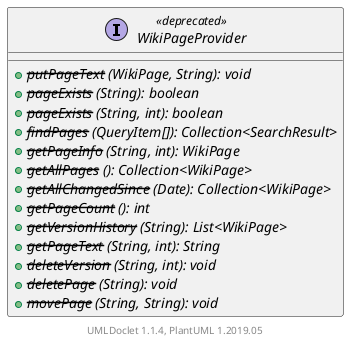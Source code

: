 @startuml

    interface WikiPageProvider <<deprecated>> [[WikiPageProvider.html]] {
        {abstract} + --putPageText-- (WikiPage, String): void
        {abstract} + --pageExists-- (String): boolean
        {abstract} + --pageExists-- (String, int): boolean
        {abstract} + --findPages-- (QueryItem[]): Collection<SearchResult>
        {abstract} + --getPageInfo-- (String, int): WikiPage
        {abstract} + --getAllPages-- (): Collection<WikiPage>
        {abstract} + --getAllChangedSince-- (Date): Collection<WikiPage>
        {abstract} + --getPageCount-- (): int
        {abstract} + --getVersionHistory-- (String): List<WikiPage>
        {abstract} + --getPageText-- (String, int): String
        {abstract} + --deleteVersion-- (String, int): void
        {abstract} + --deletePage-- (String): void
        {abstract} + --movePage-- (String, String): void
    }


    center footer UMLDoclet 1.1.4, PlantUML 1.2019.05
@enduml
